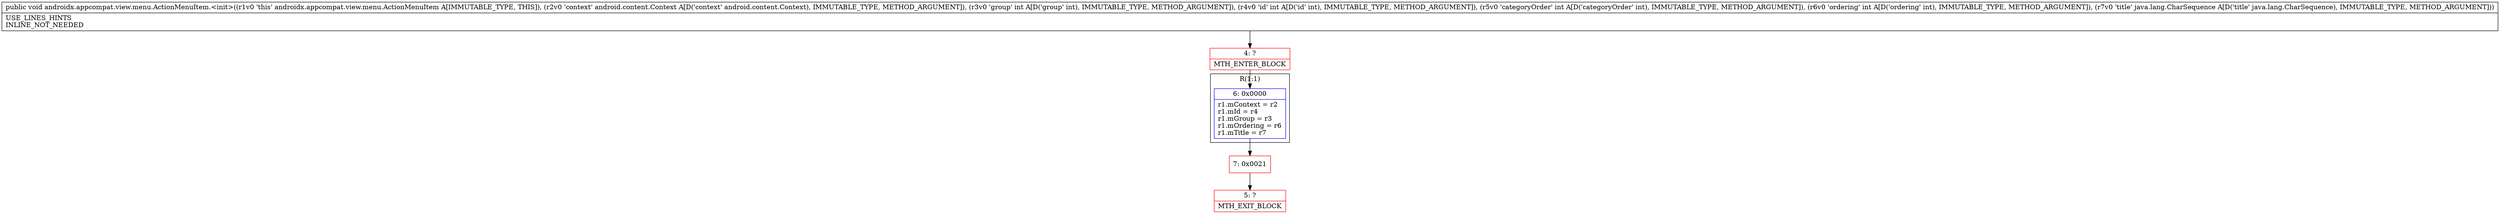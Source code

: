 digraph "CFG forandroidx.appcompat.view.menu.ActionMenuItem.\<init\>(Landroid\/content\/Context;IIIILjava\/lang\/CharSequence;)V" {
subgraph cluster_Region_1375647426 {
label = "R(1:1)";
node [shape=record,color=blue];
Node_6 [shape=record,label="{6\:\ 0x0000|r1.mContext = r2\lr1.mId = r4\lr1.mGroup = r3\lr1.mOrdering = r6\lr1.mTitle = r7\l}"];
}
Node_4 [shape=record,color=red,label="{4\:\ ?|MTH_ENTER_BLOCK\l}"];
Node_7 [shape=record,color=red,label="{7\:\ 0x0021}"];
Node_5 [shape=record,color=red,label="{5\:\ ?|MTH_EXIT_BLOCK\l}"];
MethodNode[shape=record,label="{public void androidx.appcompat.view.menu.ActionMenuItem.\<init\>((r1v0 'this' androidx.appcompat.view.menu.ActionMenuItem A[IMMUTABLE_TYPE, THIS]), (r2v0 'context' android.content.Context A[D('context' android.content.Context), IMMUTABLE_TYPE, METHOD_ARGUMENT]), (r3v0 'group' int A[D('group' int), IMMUTABLE_TYPE, METHOD_ARGUMENT]), (r4v0 'id' int A[D('id' int), IMMUTABLE_TYPE, METHOD_ARGUMENT]), (r5v0 'categoryOrder' int A[D('categoryOrder' int), IMMUTABLE_TYPE, METHOD_ARGUMENT]), (r6v0 'ordering' int A[D('ordering' int), IMMUTABLE_TYPE, METHOD_ARGUMENT]), (r7v0 'title' java.lang.CharSequence A[D('title' java.lang.CharSequence), IMMUTABLE_TYPE, METHOD_ARGUMENT]))  | USE_LINES_HINTS\lINLINE_NOT_NEEDED\l}"];
MethodNode -> Node_4;Node_6 -> Node_7;
Node_4 -> Node_6;
Node_7 -> Node_5;
}

